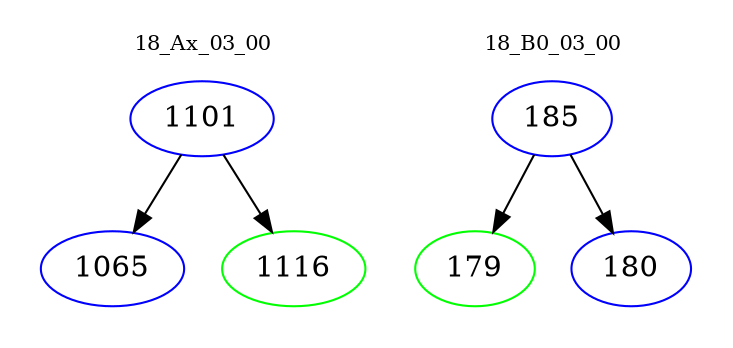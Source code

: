 digraph{
subgraph cluster_0 {
color = white
label = "18_Ax_03_00";
fontsize=10;
T0_1101 [label="1101", color="blue"]
T0_1101 -> T0_1065 [color="black"]
T0_1065 [label="1065", color="blue"]
T0_1101 -> T0_1116 [color="black"]
T0_1116 [label="1116", color="green"]
}
subgraph cluster_1 {
color = white
label = "18_B0_03_00";
fontsize=10;
T1_185 [label="185", color="blue"]
T1_185 -> T1_179 [color="black"]
T1_179 [label="179", color="green"]
T1_185 -> T1_180 [color="black"]
T1_180 [label="180", color="blue"]
}
}
